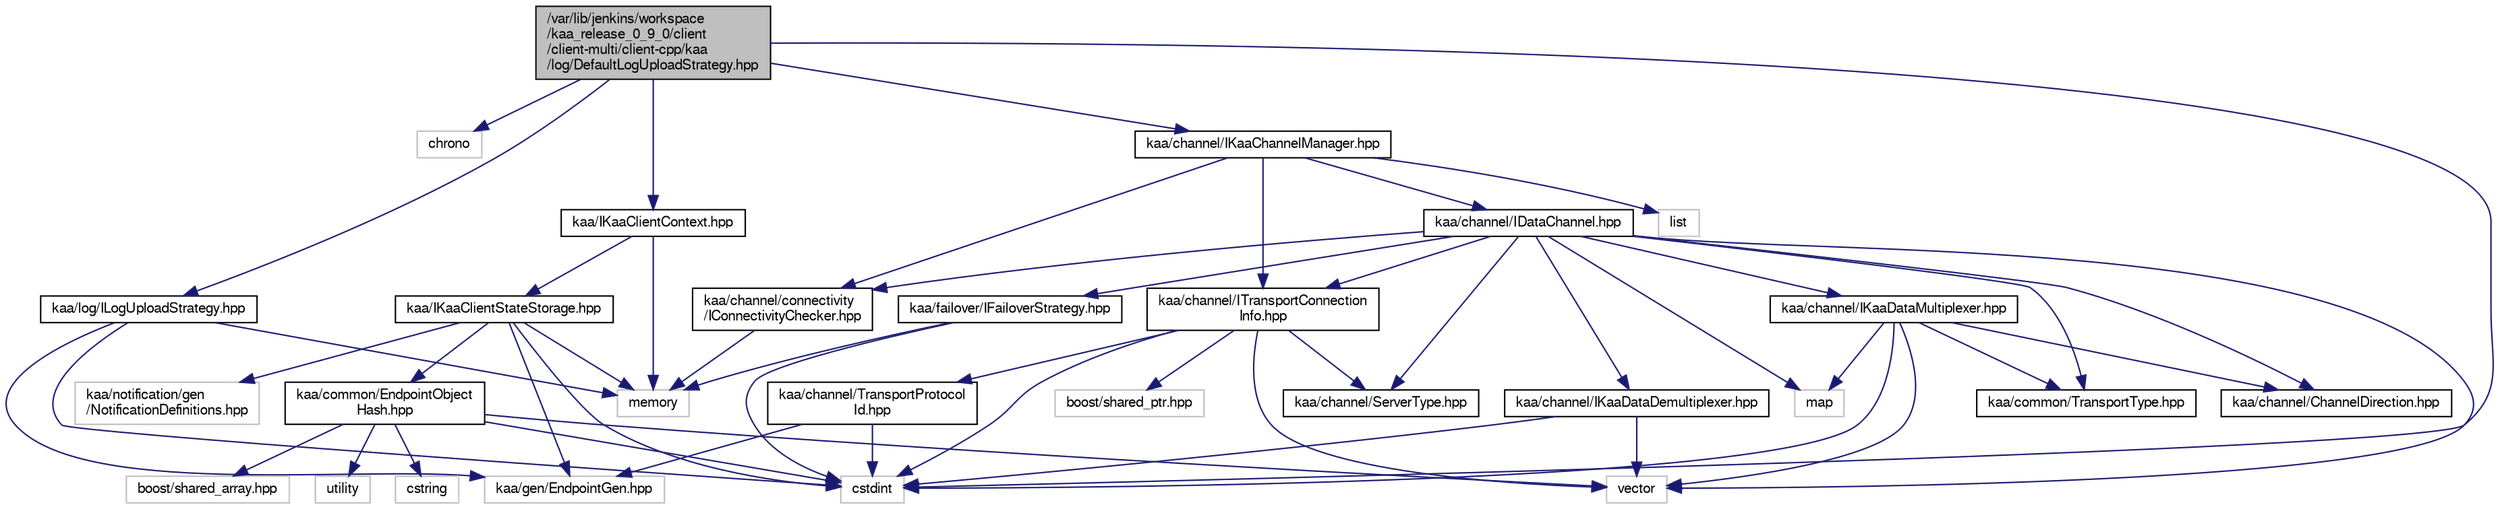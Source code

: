 digraph "/var/lib/jenkins/workspace/kaa_release_0_9_0/client/client-multi/client-cpp/kaa/log/DefaultLogUploadStrategy.hpp"
{
  bgcolor="transparent";
  edge [fontname="FreeSans",fontsize="10",labelfontname="FreeSans",labelfontsize="10"];
  node [fontname="FreeSans",fontsize="10",shape=record];
  Node1 [label="/var/lib/jenkins/workspace\l/kaa_release_0_9_0/client\l/client-multi/client-cpp/kaa\l/log/DefaultLogUploadStrategy.hpp",height=0.2,width=0.4,color="black", fillcolor="grey75", style="filled" fontcolor="black"];
  Node1 -> Node2 [color="midnightblue",fontsize="10",style="solid",fontname="FreeSans"];
  Node2 [label="chrono",height=0.2,width=0.4,color="grey75"];
  Node1 -> Node3 [color="midnightblue",fontsize="10",style="solid",fontname="FreeSans"];
  Node3 [label="cstdint",height=0.2,width=0.4,color="grey75"];
  Node1 -> Node4 [color="midnightblue",fontsize="10",style="solid",fontname="FreeSans"];
  Node4 [label="kaa/log/ILogUploadStrategy.hpp",height=0.2,width=0.4,color="black",URL="$ILogUploadStrategy_8hpp.html"];
  Node4 -> Node5 [color="midnightblue",fontsize="10",style="solid",fontname="FreeSans"];
  Node5 [label="memory",height=0.2,width=0.4,color="grey75"];
  Node4 -> Node3 [color="midnightblue",fontsize="10",style="solid",fontname="FreeSans"];
  Node4 -> Node6 [color="midnightblue",fontsize="10",style="solid",fontname="FreeSans"];
  Node6 [label="kaa/gen/EndpointGen.hpp",height=0.2,width=0.4,color="grey75"];
  Node1 -> Node7 [color="midnightblue",fontsize="10",style="solid",fontname="FreeSans"];
  Node7 [label="kaa/channel/IKaaChannelManager.hpp",height=0.2,width=0.4,color="black",URL="$IKaaChannelManager_8hpp.html"];
  Node7 -> Node8 [color="midnightblue",fontsize="10",style="solid",fontname="FreeSans"];
  Node8 [label="list",height=0.2,width=0.4,color="grey75"];
  Node7 -> Node9 [color="midnightblue",fontsize="10",style="solid",fontname="FreeSans"];
  Node9 [label="kaa/channel/IDataChannel.hpp",height=0.2,width=0.4,color="black",URL="$IDataChannel_8hpp.html"];
  Node9 -> Node10 [color="midnightblue",fontsize="10",style="solid",fontname="FreeSans"];
  Node10 [label="vector",height=0.2,width=0.4,color="grey75"];
  Node9 -> Node11 [color="midnightblue",fontsize="10",style="solid",fontname="FreeSans"];
  Node11 [label="map",height=0.2,width=0.4,color="grey75"];
  Node9 -> Node12 [color="midnightblue",fontsize="10",style="solid",fontname="FreeSans"];
  Node12 [label="kaa/failover/IFailoverStrategy.hpp",height=0.2,width=0.4,color="black",URL="$IFailoverStrategy_8hpp.html"];
  Node12 -> Node5 [color="midnightblue",fontsize="10",style="solid",fontname="FreeSans"];
  Node12 -> Node3 [color="midnightblue",fontsize="10",style="solid",fontname="FreeSans"];
  Node9 -> Node13 [color="midnightblue",fontsize="10",style="solid",fontname="FreeSans"];
  Node13 [label="kaa/channel/ServerType.hpp",height=0.2,width=0.4,color="black",URL="$ServerType_8hpp.html"];
  Node9 -> Node14 [color="midnightblue",fontsize="10",style="solid",fontname="FreeSans"];
  Node14 [label="kaa/common/TransportType.hpp",height=0.2,width=0.4,color="black",URL="$TransportType_8hpp.html"];
  Node9 -> Node15 [color="midnightblue",fontsize="10",style="solid",fontname="FreeSans"];
  Node15 [label="kaa/channel/ChannelDirection.hpp",height=0.2,width=0.4,color="black",URL="$ChannelDirection_8hpp.html"];
  Node9 -> Node16 [color="midnightblue",fontsize="10",style="solid",fontname="FreeSans"];
  Node16 [label="kaa/channel/IKaaDataMultiplexer.hpp",height=0.2,width=0.4,color="black",URL="$IKaaDataMultiplexer_8hpp.html"];
  Node16 -> Node3 [color="midnightblue",fontsize="10",style="solid",fontname="FreeSans"];
  Node16 -> Node11 [color="midnightblue",fontsize="10",style="solid",fontname="FreeSans"];
  Node16 -> Node10 [color="midnightblue",fontsize="10",style="solid",fontname="FreeSans"];
  Node16 -> Node14 [color="midnightblue",fontsize="10",style="solid",fontname="FreeSans"];
  Node16 -> Node15 [color="midnightblue",fontsize="10",style="solid",fontname="FreeSans"];
  Node9 -> Node17 [color="midnightblue",fontsize="10",style="solid",fontname="FreeSans"];
  Node17 [label="kaa/channel/IKaaDataDemultiplexer.hpp",height=0.2,width=0.4,color="black",URL="$IKaaDataDemultiplexer_8hpp.html"];
  Node17 -> Node3 [color="midnightblue",fontsize="10",style="solid",fontname="FreeSans"];
  Node17 -> Node10 [color="midnightblue",fontsize="10",style="solid",fontname="FreeSans"];
  Node9 -> Node18 [color="midnightblue",fontsize="10",style="solid",fontname="FreeSans"];
  Node18 [label="kaa/channel/ITransportConnection\lInfo.hpp",height=0.2,width=0.4,color="black",URL="$ITransportConnectionInfo_8hpp.html"];
  Node18 -> Node3 [color="midnightblue",fontsize="10",style="solid",fontname="FreeSans"];
  Node18 -> Node10 [color="midnightblue",fontsize="10",style="solid",fontname="FreeSans"];
  Node18 -> Node19 [color="midnightblue",fontsize="10",style="solid",fontname="FreeSans"];
  Node19 [label="boost/shared_ptr.hpp",height=0.2,width=0.4,color="grey75"];
  Node18 -> Node13 [color="midnightblue",fontsize="10",style="solid",fontname="FreeSans"];
  Node18 -> Node20 [color="midnightblue",fontsize="10",style="solid",fontname="FreeSans"];
  Node20 [label="kaa/channel/TransportProtocol\lId.hpp",height=0.2,width=0.4,color="black",URL="$TransportProtocolId_8hpp.html"];
  Node20 -> Node3 [color="midnightblue",fontsize="10",style="solid",fontname="FreeSans"];
  Node20 -> Node6 [color="midnightblue",fontsize="10",style="solid",fontname="FreeSans"];
  Node9 -> Node21 [color="midnightblue",fontsize="10",style="solid",fontname="FreeSans"];
  Node21 [label="kaa/channel/connectivity\l/IConnectivityChecker.hpp",height=0.2,width=0.4,color="black",URL="$IConnectivityChecker_8hpp.html"];
  Node21 -> Node5 [color="midnightblue",fontsize="10",style="solid",fontname="FreeSans"];
  Node7 -> Node18 [color="midnightblue",fontsize="10",style="solid",fontname="FreeSans"];
  Node7 -> Node21 [color="midnightblue",fontsize="10",style="solid",fontname="FreeSans"];
  Node1 -> Node22 [color="midnightblue",fontsize="10",style="solid",fontname="FreeSans"];
  Node22 [label="kaa/IKaaClientContext.hpp",height=0.2,width=0.4,color="black",URL="$IKaaClientContext_8hpp.html"];
  Node22 -> Node5 [color="midnightblue",fontsize="10",style="solid",fontname="FreeSans"];
  Node22 -> Node23 [color="midnightblue",fontsize="10",style="solid",fontname="FreeSans"];
  Node23 [label="kaa/IKaaClientStateStorage.hpp",height=0.2,width=0.4,color="black",URL="$IKaaClientStateStorage_8hpp.html"];
  Node23 -> Node3 [color="midnightblue",fontsize="10",style="solid",fontname="FreeSans"];
  Node23 -> Node5 [color="midnightblue",fontsize="10",style="solid",fontname="FreeSans"];
  Node23 -> Node6 [color="midnightblue",fontsize="10",style="solid",fontname="FreeSans"];
  Node23 -> Node24 [color="midnightblue",fontsize="10",style="solid",fontname="FreeSans"];
  Node24 [label="kaa/common/EndpointObject\lHash.hpp",height=0.2,width=0.4,color="black",URL="$EndpointObjectHash_8hpp.html"];
  Node24 -> Node25 [color="midnightblue",fontsize="10",style="solid",fontname="FreeSans"];
  Node25 [label="utility",height=0.2,width=0.4,color="grey75"];
  Node24 -> Node26 [color="midnightblue",fontsize="10",style="solid",fontname="FreeSans"];
  Node26 [label="cstring",height=0.2,width=0.4,color="grey75"];
  Node24 -> Node10 [color="midnightblue",fontsize="10",style="solid",fontname="FreeSans"];
  Node24 -> Node3 [color="midnightblue",fontsize="10",style="solid",fontname="FreeSans"];
  Node24 -> Node27 [color="midnightblue",fontsize="10",style="solid",fontname="FreeSans"];
  Node27 [label="boost/shared_array.hpp",height=0.2,width=0.4,color="grey75"];
  Node23 -> Node28 [color="midnightblue",fontsize="10",style="solid",fontname="FreeSans"];
  Node28 [label="kaa/notification/gen\l/NotificationDefinitions.hpp",height=0.2,width=0.4,color="grey75"];
}
